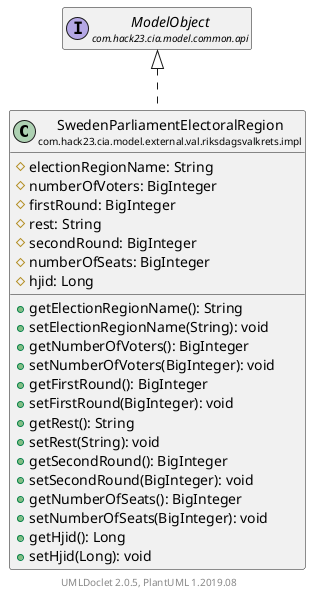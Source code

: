 @startuml
    set namespaceSeparator none
    hide empty fields
    hide empty methods

    class "<size:14>SwedenParliamentElectoralRegion\n<size:10>com.hack23.cia.model.external.val.riksdagsvalkrets.impl" as com.hack23.cia.model.external.val.riksdagsvalkrets.impl.SwedenParliamentElectoralRegion [[SwedenParliamentElectoralRegion.html]] {
        #electionRegionName: String
        #numberOfVoters: BigInteger
        #firstRound: BigInteger
        #rest: String
        #secondRound: BigInteger
        #numberOfSeats: BigInteger
        #hjid: Long
        +getElectionRegionName(): String
        +setElectionRegionName(String): void
        +getNumberOfVoters(): BigInteger
        +setNumberOfVoters(BigInteger): void
        +getFirstRound(): BigInteger
        +setFirstRound(BigInteger): void
        +getRest(): String
        +setRest(String): void
        +getSecondRound(): BigInteger
        +setSecondRound(BigInteger): void
        +getNumberOfSeats(): BigInteger
        +setNumberOfSeats(BigInteger): void
        +getHjid(): Long
        +setHjid(Long): void
    }

    interface "<size:14>ModelObject\n<size:10>com.hack23.cia.model.common.api" as com.hack23.cia.model.common.api.ModelObject

    com.hack23.cia.model.common.api.ModelObject <|.. com.hack23.cia.model.external.val.riksdagsvalkrets.impl.SwedenParliamentElectoralRegion

    center footer UMLDoclet 2.0.5, PlantUML 1.2019.08
@enduml
